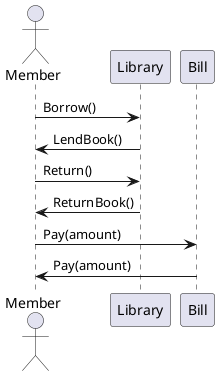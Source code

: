 @startuml Sequence

actor Member
Participant Library
Participant Bill

Member -> Library : Borrow()
Member <- Library : LendBook()

Member -> Library : Return()
Member <- Library : ReturnBook()

Member -> Bill : Pay(amount)
Member <- Bill : Pay(amount)

@enduml